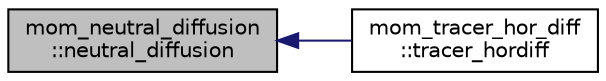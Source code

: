 digraph "mom_neutral_diffusion::neutral_diffusion"
{
 // INTERACTIVE_SVG=YES
  edge [fontname="Helvetica",fontsize="10",labelfontname="Helvetica",labelfontsize="10"];
  node [fontname="Helvetica",fontsize="10",shape=record];
  rankdir="LR";
  Node94 [label="mom_neutral_diffusion\l::neutral_diffusion",height=0.2,width=0.4,color="black", fillcolor="grey75", style="filled", fontcolor="black"];
  Node94 -> Node95 [dir="back",color="midnightblue",fontsize="10",style="solid",fontname="Helvetica"];
  Node95 [label="mom_tracer_hor_diff\l::tracer_hordiff",height=0.2,width=0.4,color="black", fillcolor="white", style="filled",URL="$namespacemom__tracer__hor__diff.html#a069e22612062290389c2630c7f90ede2",tooltip="Compute along-coordinate diffusion of all tracers using the diffusivity in CSKhTr, or using space-dependent diffusivity. Multiple iterations are used (if necessary) so that there is no limit on the acceptable time increment. "];
}
